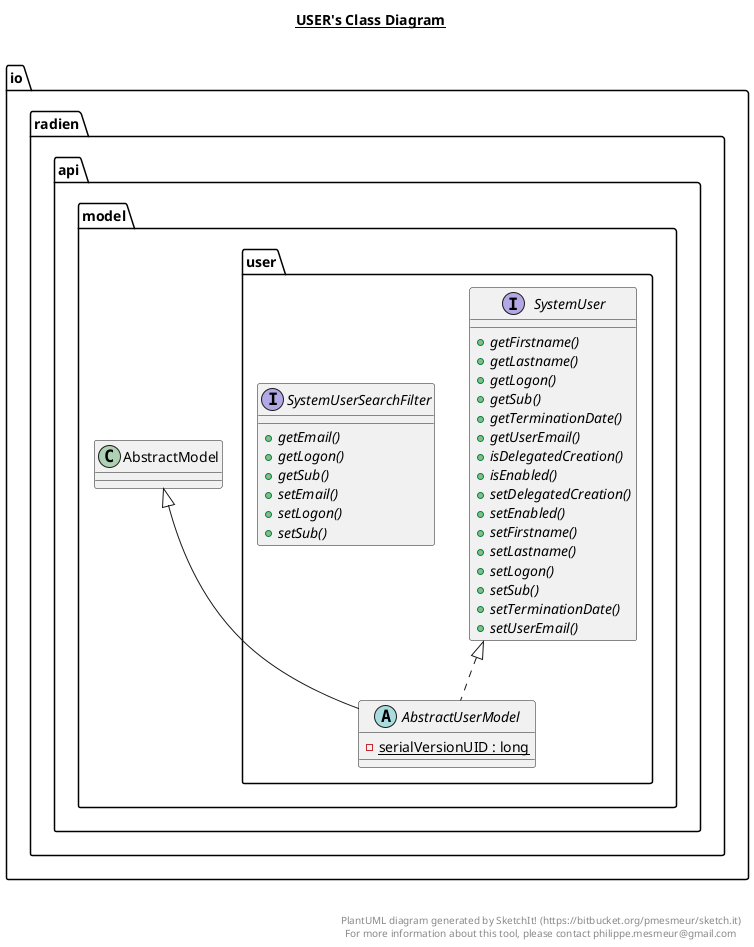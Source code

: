 @startuml

title __USER's Class Diagram__\n

  namespace io.radien.api {
    namespace model {
      namespace user {
        abstract class io.radien.api.model.user.AbstractUserModel {
            {static} - serialVersionUID : long
        }
      }
    }
  }
  

  namespace io.radien.api {
    namespace model {
      namespace user {
        interface io.radien.api.model.user.SystemUser {
            {abstract} + getFirstname()
            {abstract} + getLastname()
            {abstract} + getLogon()
            {abstract} + getSub()
            {abstract} + getTerminationDate()
            {abstract} + getUserEmail()
            {abstract} + isDelegatedCreation()
            {abstract} + isEnabled()
            {abstract} + setDelegatedCreation()
            {abstract} + setEnabled()
            {abstract} + setFirstname()
            {abstract} + setLastname()
            {abstract} + setLogon()
            {abstract} + setSub()
            {abstract} + setTerminationDate()
            {abstract} + setUserEmail()
        }
      }
    }
  }
  

  namespace io.radien.api {
    namespace model {
      namespace user {
        interface io.radien.api.model.user.SystemUserSearchFilter {
            {abstract} + getEmail()
            {abstract} + getLogon()
            {abstract} + getSub()
            {abstract} + setEmail()
            {abstract} + setLogon()
            {abstract} + setSub()
        }
      }
    }
  }
  

  io.radien.api.model.user.AbstractUserModel .up.|> io.radien.api.model.user.SystemUser
  io.radien.api.model.user.AbstractUserModel -up-|> io.radien.api.model.AbstractModel


right footer


PlantUML diagram generated by SketchIt! (https://bitbucket.org/pmesmeur/sketch.it)
For more information about this tool, please contact philippe.mesmeur@gmail.com
endfooter

@enduml
